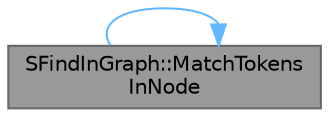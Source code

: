 digraph "SFindInGraph::MatchTokensInNode"
{
 // INTERACTIVE_SVG=YES
 // LATEX_PDF_SIZE
  bgcolor="transparent";
  edge [fontname=Helvetica,fontsize=10,labelfontname=Helvetica,labelfontsize=10];
  node [fontname=Helvetica,fontsize=10,shape=box,height=0.2,width=0.4];
  rankdir="LR";
  Node1 [id="Node000001",label="SFindInGraph::MatchTokens\lInNode",height=0.2,width=0.4,color="gray40", fillcolor="grey60", style="filled", fontcolor="black",tooltip="Implement this if you have node-specific search behavior."];
  Node1 -> Node1 [id="edge1_Node000001_Node000001",color="steelblue1",style="solid",tooltip=" "];
}
